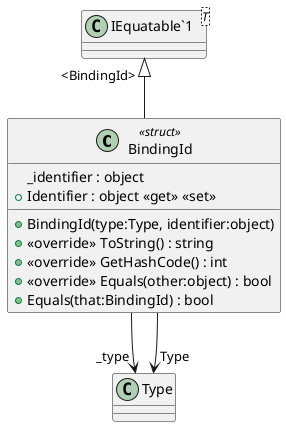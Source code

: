 @startuml
class BindingId <<struct>> {
    _identifier : object
    + BindingId(type:Type, identifier:object)
    + Identifier : object <<get>> <<set>>
    + <<override>> ToString() : string
    + <<override>> GetHashCode() : int
    + <<override>> Equals(other:object) : bool
    + Equals(that:BindingId) : bool
}
class "IEquatable`1"<T> {
}
"IEquatable`1" "<BindingId>" <|-- BindingId
BindingId --> "_type" Type
BindingId --> "Type" Type
@enduml
